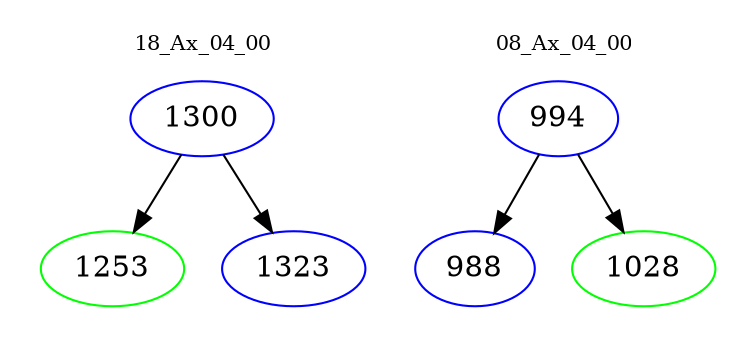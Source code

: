 digraph{
subgraph cluster_0 {
color = white
label = "18_Ax_04_00";
fontsize=10;
T0_1300 [label="1300", color="blue"]
T0_1300 -> T0_1253 [color="black"]
T0_1253 [label="1253", color="green"]
T0_1300 -> T0_1323 [color="black"]
T0_1323 [label="1323", color="blue"]
}
subgraph cluster_1 {
color = white
label = "08_Ax_04_00";
fontsize=10;
T1_994 [label="994", color="blue"]
T1_994 -> T1_988 [color="black"]
T1_988 [label="988", color="blue"]
T1_994 -> T1_1028 [color="black"]
T1_1028 [label="1028", color="green"]
}
}
